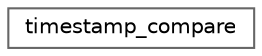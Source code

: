 digraph "类继承关系图"
{
 // LATEX_PDF_SIZE
  bgcolor="transparent";
  edge [fontname=Helvetica,fontsize=10,labelfontname=Helvetica,labelfontsize=10];
  node [fontname=Helvetica,fontsize=10,shape=box,height=0.2,width=0.4];
  rankdir="LR";
  Node0 [id="Node000000",label="timestamp_compare",height=0.2,width=0.4,color="grey40", fillcolor="white", style="filled",URL="$classtimestamp__compare.html",tooltip=" "];
}
